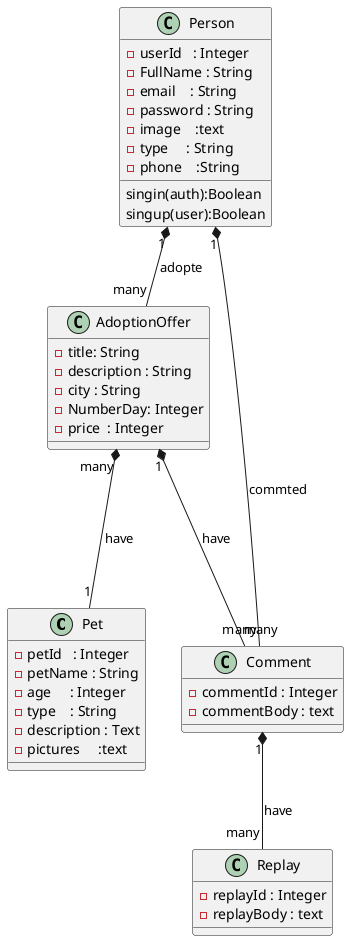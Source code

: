 @startuml

class           Pet{
-petId   : Integer
-petName : String
-age     : Integer
-type    : String
-description : Text
-pictures     :text

}



class           Person{
-userId   : Integer
-FullName : String
-email    : String
-password : String
-image    :text
-type     : String
-phone    :String
{method} singin(auth):Boolean
{method} singup(user):Boolean

}


class AdoptionOffer{
-{field} title: String
-{field} description : String
-{field} city : String
-{field} NumberDay: Integer
-{field} price  : Integer
}

class Comment {
- commentId : Integer
- commentBody : text
}
class Replay {
- replayId : Integer
- replayBody : text
}

AdoptionOffer "many" *--- "1" Pet : have
AdoptionOffer "1" *--- "many" Comment : have
Comment "1" *-- "many" Replay : have
Person "1" *-- "many" Comment : commted
Person "1" *-- "many" AdoptionOffer : adopte



@enduml
